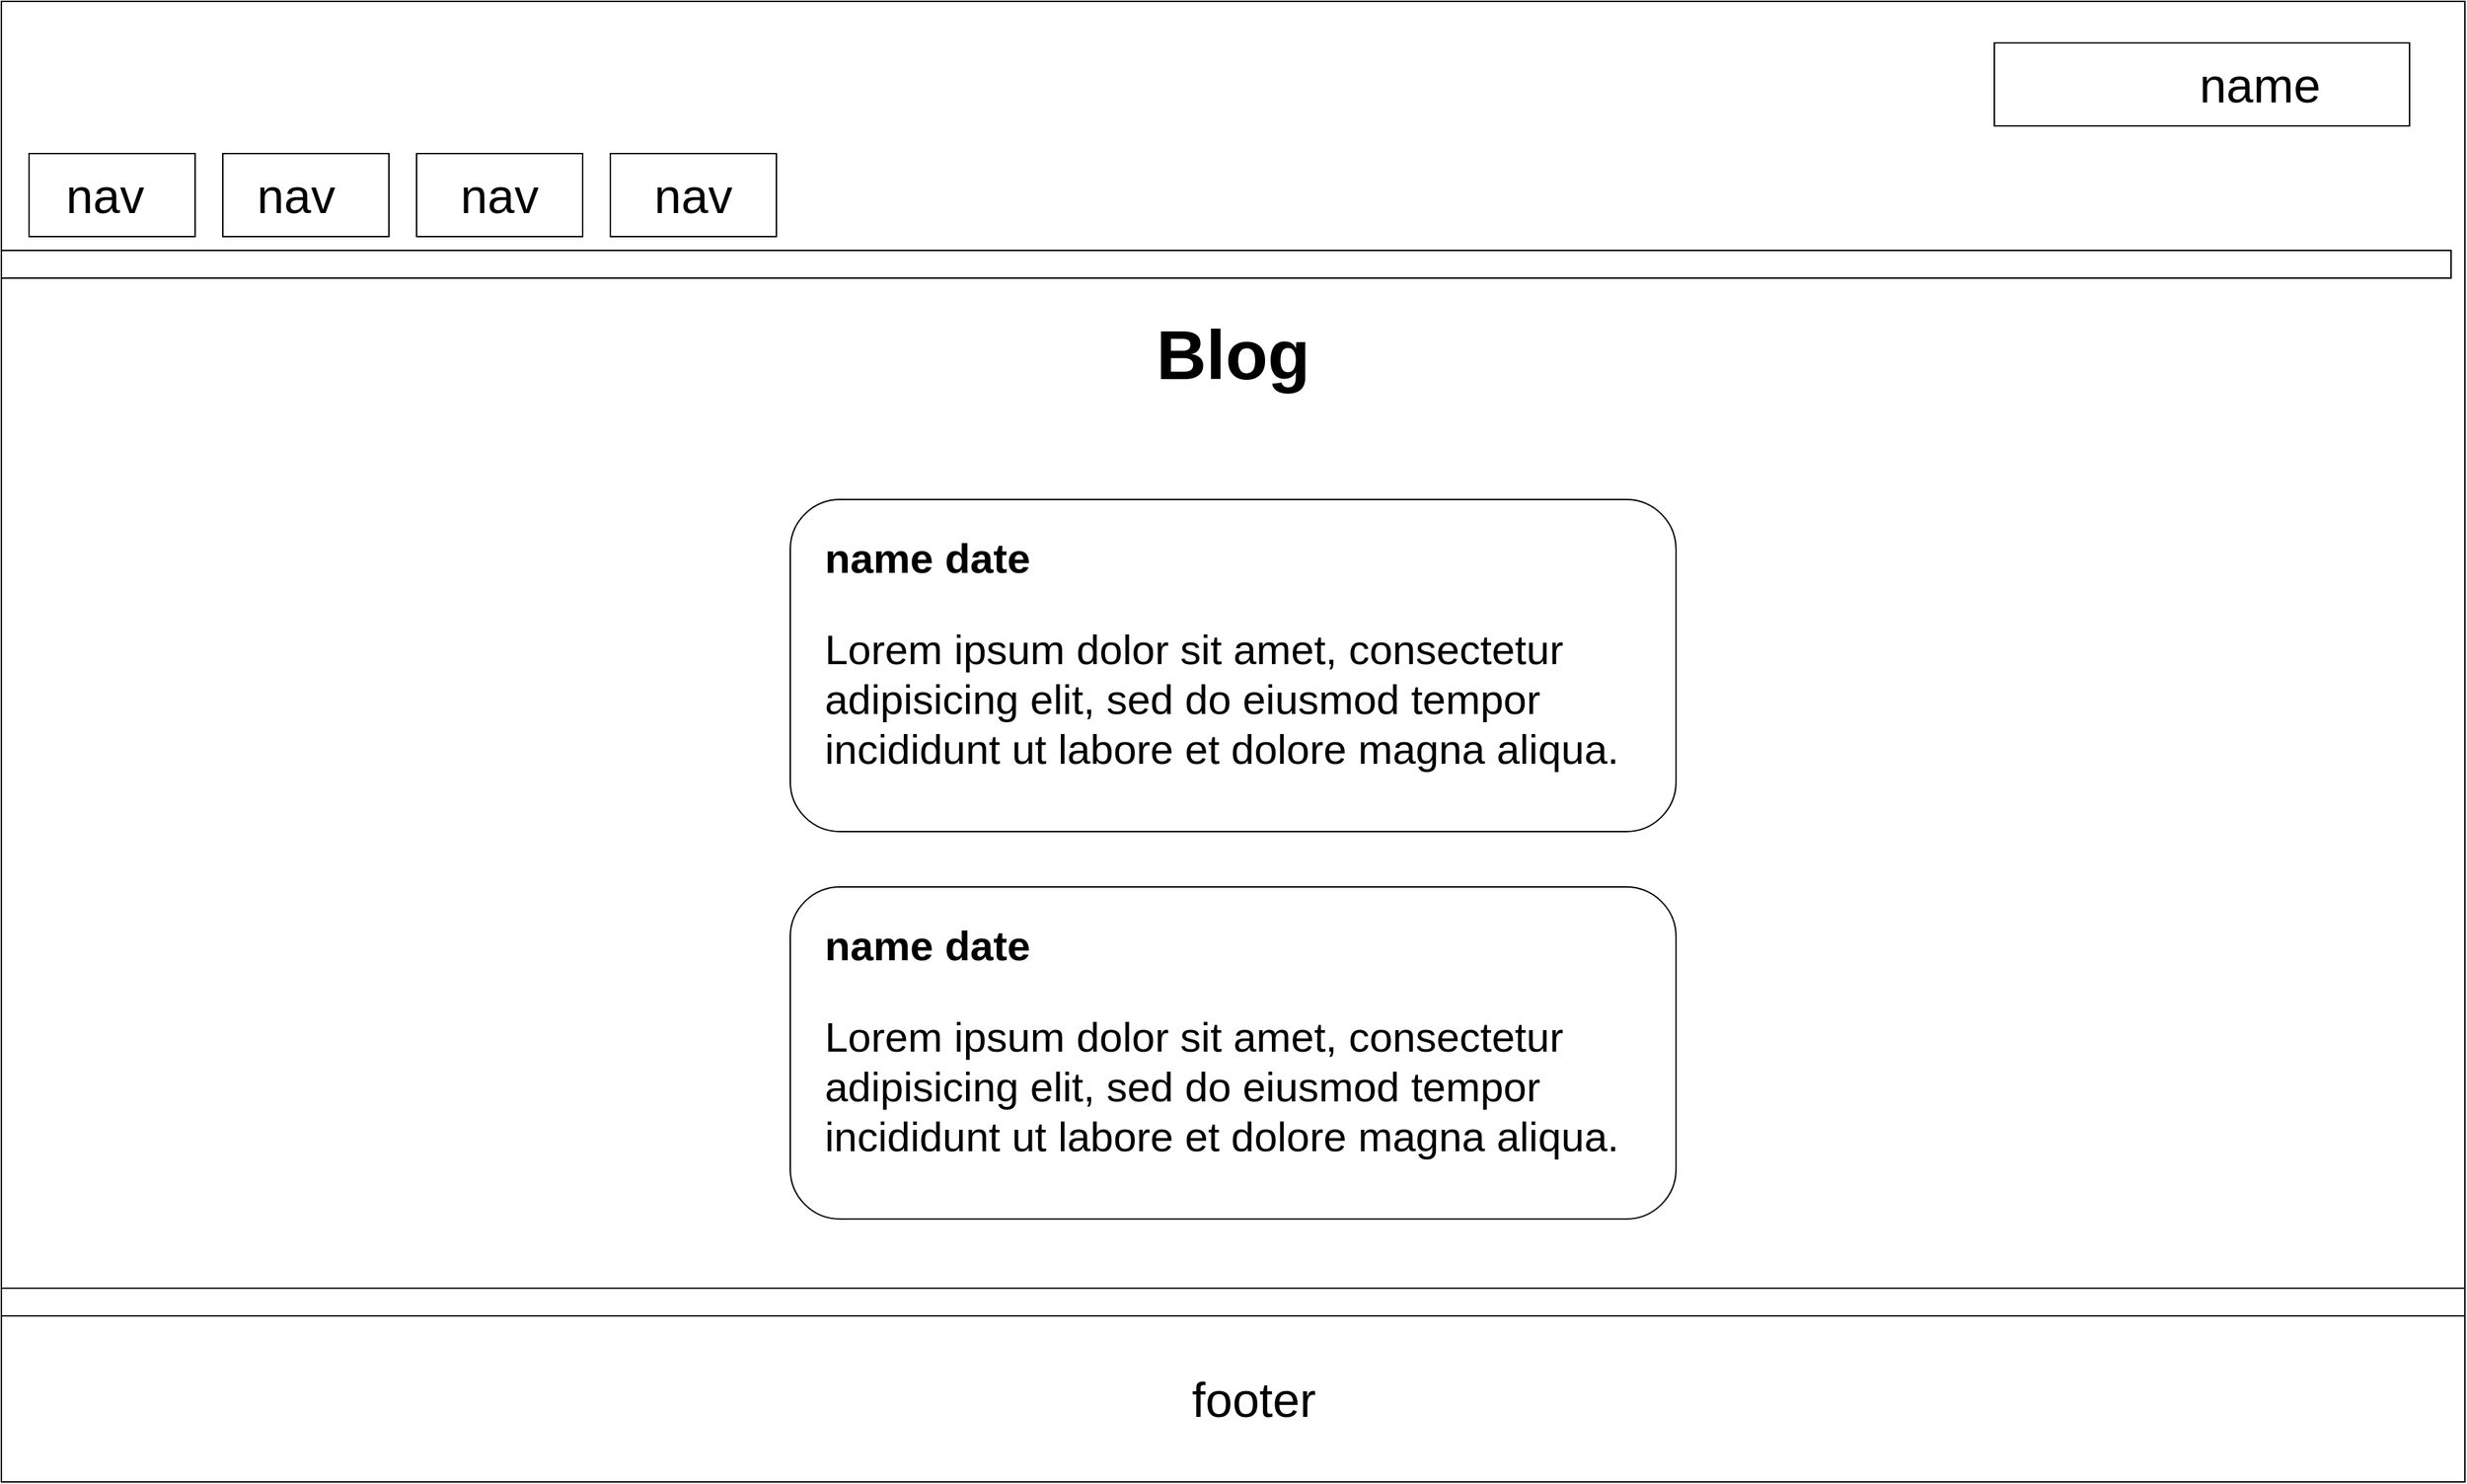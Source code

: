 <mxfile version="13.6.5" type="device"><diagram id="KaYEQry_LbOv4SLQJEKE" name="Page-1"><mxGraphModel dx="941" dy="4835" grid="1" gridSize="10" guides="1" tooltips="1" connect="1" arrows="1" fold="1" page="1" pageScale="1" pageWidth="827" pageHeight="1169" math="0" shadow="0"><root><mxCell id="0"/><mxCell id="1" parent="0"/><mxCell id="iZEbyL1tehQ7D-LMx015-432" value="" style="rounded=0;whiteSpace=wrap;html=1;" parent="1" vertex="1"><mxGeometry x="2330" y="-2610" width="1780" height="1070" as="geometry"/></mxCell><mxCell id="iZEbyL1tehQ7D-LMx015-433" value="" style="rounded=0;whiteSpace=wrap;html=1;" parent="1" vertex="1"><mxGeometry x="2330" y="-2430" width="1770" height="20" as="geometry"/></mxCell><mxCell id="iZEbyL1tehQ7D-LMx015-434" value="" style="rounded=0;whiteSpace=wrap;html=1;" parent="1" vertex="1"><mxGeometry x="2330" y="-1680" width="1780" height="20" as="geometry"/></mxCell><mxCell id="iZEbyL1tehQ7D-LMx015-435" value="" style="rounded=0;whiteSpace=wrap;html=1;" parent="1" vertex="1"><mxGeometry x="2350" y="-2500" width="120" height="60" as="geometry"/></mxCell><mxCell id="iZEbyL1tehQ7D-LMx015-436" value="" style="rounded=0;whiteSpace=wrap;html=1;" parent="1" vertex="1"><mxGeometry x="2490" y="-2500" width="120" height="60" as="geometry"/></mxCell><mxCell id="iZEbyL1tehQ7D-LMx015-437" value="" style="rounded=0;whiteSpace=wrap;html=1;" parent="1" vertex="1"><mxGeometry x="2630" y="-2500" width="120" height="60" as="geometry"/></mxCell><mxCell id="iZEbyL1tehQ7D-LMx015-438" value="" style="rounded=0;whiteSpace=wrap;html=1;" parent="1" vertex="1"><mxGeometry x="2770" y="-2500" width="120" height="60" as="geometry"/></mxCell><mxCell id="iZEbyL1tehQ7D-LMx015-439" value="" style="rounded=0;whiteSpace=wrap;html=1;" parent="1" vertex="1"><mxGeometry x="3770" y="-2580" width="300" height="60" as="geometry"/></mxCell><mxCell id="iZEbyL1tehQ7D-LMx015-440" value="" style="rounded=1;whiteSpace=wrap;html=1;" parent="1" vertex="1"><mxGeometry x="2900" y="-2250" width="640" height="240" as="geometry"/></mxCell><mxCell id="iZEbyL1tehQ7D-LMx015-441" value="&lt;h1 style=&quot;font-size: 30px&quot;&gt;&lt;font style=&quot;font-size: 30px&quot;&gt;name date&lt;/font&gt;&lt;/h1&gt;&lt;p style=&quot;font-size: 30px&quot;&gt;&lt;font style=&quot;font-size: 30px&quot;&gt;Lorem ipsum dolor sit amet, consectetur adipisicing elit, sed do eiusmod tempor incididunt ut labore et dolore magna aliqua.&lt;/font&gt;&lt;/p&gt;" style="text;html=1;strokeColor=none;fillColor=none;spacing=5;spacingTop=-20;whiteSpace=wrap;overflow=hidden;rounded=0;" parent="1" vertex="1"><mxGeometry x="2920" y="-2235" width="600" height="210" as="geometry"/></mxCell><mxCell id="iZEbyL1tehQ7D-LMx015-442" value="&lt;font style=&quot;font-size: 35px&quot;&gt;nav&lt;/font&gt;" style="text;html=1;strokeColor=none;fillColor=none;align=center;verticalAlign=middle;whiteSpace=wrap;rounded=0;" parent="1" vertex="1"><mxGeometry x="2330" y="-2510" width="150" height="80" as="geometry"/></mxCell><mxCell id="iZEbyL1tehQ7D-LMx015-443" value="&lt;font style=&quot;font-size: 35px&quot;&gt;nav&lt;/font&gt;" style="text;html=1;strokeColor=none;fillColor=none;align=center;verticalAlign=middle;whiteSpace=wrap;rounded=0;" parent="1" vertex="1"><mxGeometry x="2468" y="-2510" width="150" height="80" as="geometry"/></mxCell><mxCell id="iZEbyL1tehQ7D-LMx015-444" value="&lt;font style=&quot;font-size: 35px&quot;&gt;nav&lt;/font&gt;" style="text;html=1;strokeColor=none;fillColor=none;align=center;verticalAlign=middle;whiteSpace=wrap;rounded=0;" parent="1" vertex="1"><mxGeometry x="2615" y="-2510" width="150" height="80" as="geometry"/></mxCell><mxCell id="iZEbyL1tehQ7D-LMx015-445" value="&lt;font style=&quot;font-size: 35px&quot;&gt;nav&lt;/font&gt;" style="text;html=1;strokeColor=none;fillColor=none;align=center;verticalAlign=middle;whiteSpace=wrap;rounded=0;" parent="1" vertex="1"><mxGeometry x="2755" y="-2510" width="150" height="80" as="geometry"/></mxCell><mxCell id="iZEbyL1tehQ7D-LMx015-446" value="&lt;font style=&quot;font-size: 35px&quot;&gt;name&lt;/font&gt;" style="text;html=1;strokeColor=none;fillColor=none;align=center;verticalAlign=middle;whiteSpace=wrap;rounded=0;" parent="1" vertex="1"><mxGeometry x="3887" y="-2590" width="150" height="80" as="geometry"/></mxCell><mxCell id="iZEbyL1tehQ7D-LMx015-447" value="&lt;span style=&quot;font-size: 50px&quot;&gt;&lt;b&gt;Blog&lt;br&gt;&lt;/b&gt;&lt;/span&gt;" style="text;html=1;strokeColor=none;fillColor=none;align=center;verticalAlign=middle;whiteSpace=wrap;rounded=0;" parent="1" vertex="1"><mxGeometry x="3020" y="-2420" width="400" height="130" as="geometry"/></mxCell><mxCell id="iZEbyL1tehQ7D-LMx015-448" value="&lt;font style=&quot;font-size: 35px&quot;&gt;footer&lt;br&gt;&lt;/font&gt;" style="text;html=1;strokeColor=none;fillColor=none;align=center;verticalAlign=middle;whiteSpace=wrap;rounded=0;" parent="1" vertex="1"><mxGeometry x="3160" y="-1640" width="150" height="80" as="geometry"/></mxCell><mxCell id="m6K3l3Cg_iixDHvT_dii-1" value="" style="rounded=1;whiteSpace=wrap;html=1;" vertex="1" parent="1"><mxGeometry x="2900" y="-1970" width="640" height="240" as="geometry"/></mxCell><mxCell id="m6K3l3Cg_iixDHvT_dii-2" value="&lt;h1 style=&quot;font-size: 30px&quot;&gt;&lt;font style=&quot;font-size: 30px&quot;&gt;name date&lt;/font&gt;&lt;/h1&gt;&lt;p style=&quot;font-size: 30px&quot;&gt;&lt;font style=&quot;font-size: 30px&quot;&gt;Lorem ipsum dolor sit amet, consectetur adipisicing elit, sed do eiusmod tempor incididunt ut labore et dolore magna aliqua.&lt;/font&gt;&lt;/p&gt;" style="text;html=1;strokeColor=none;fillColor=none;spacing=5;spacingTop=-20;whiteSpace=wrap;overflow=hidden;rounded=0;" vertex="1" parent="1"><mxGeometry x="2920" y="-1955" width="600" height="210" as="geometry"/></mxCell></root></mxGraphModel></diagram></mxfile>